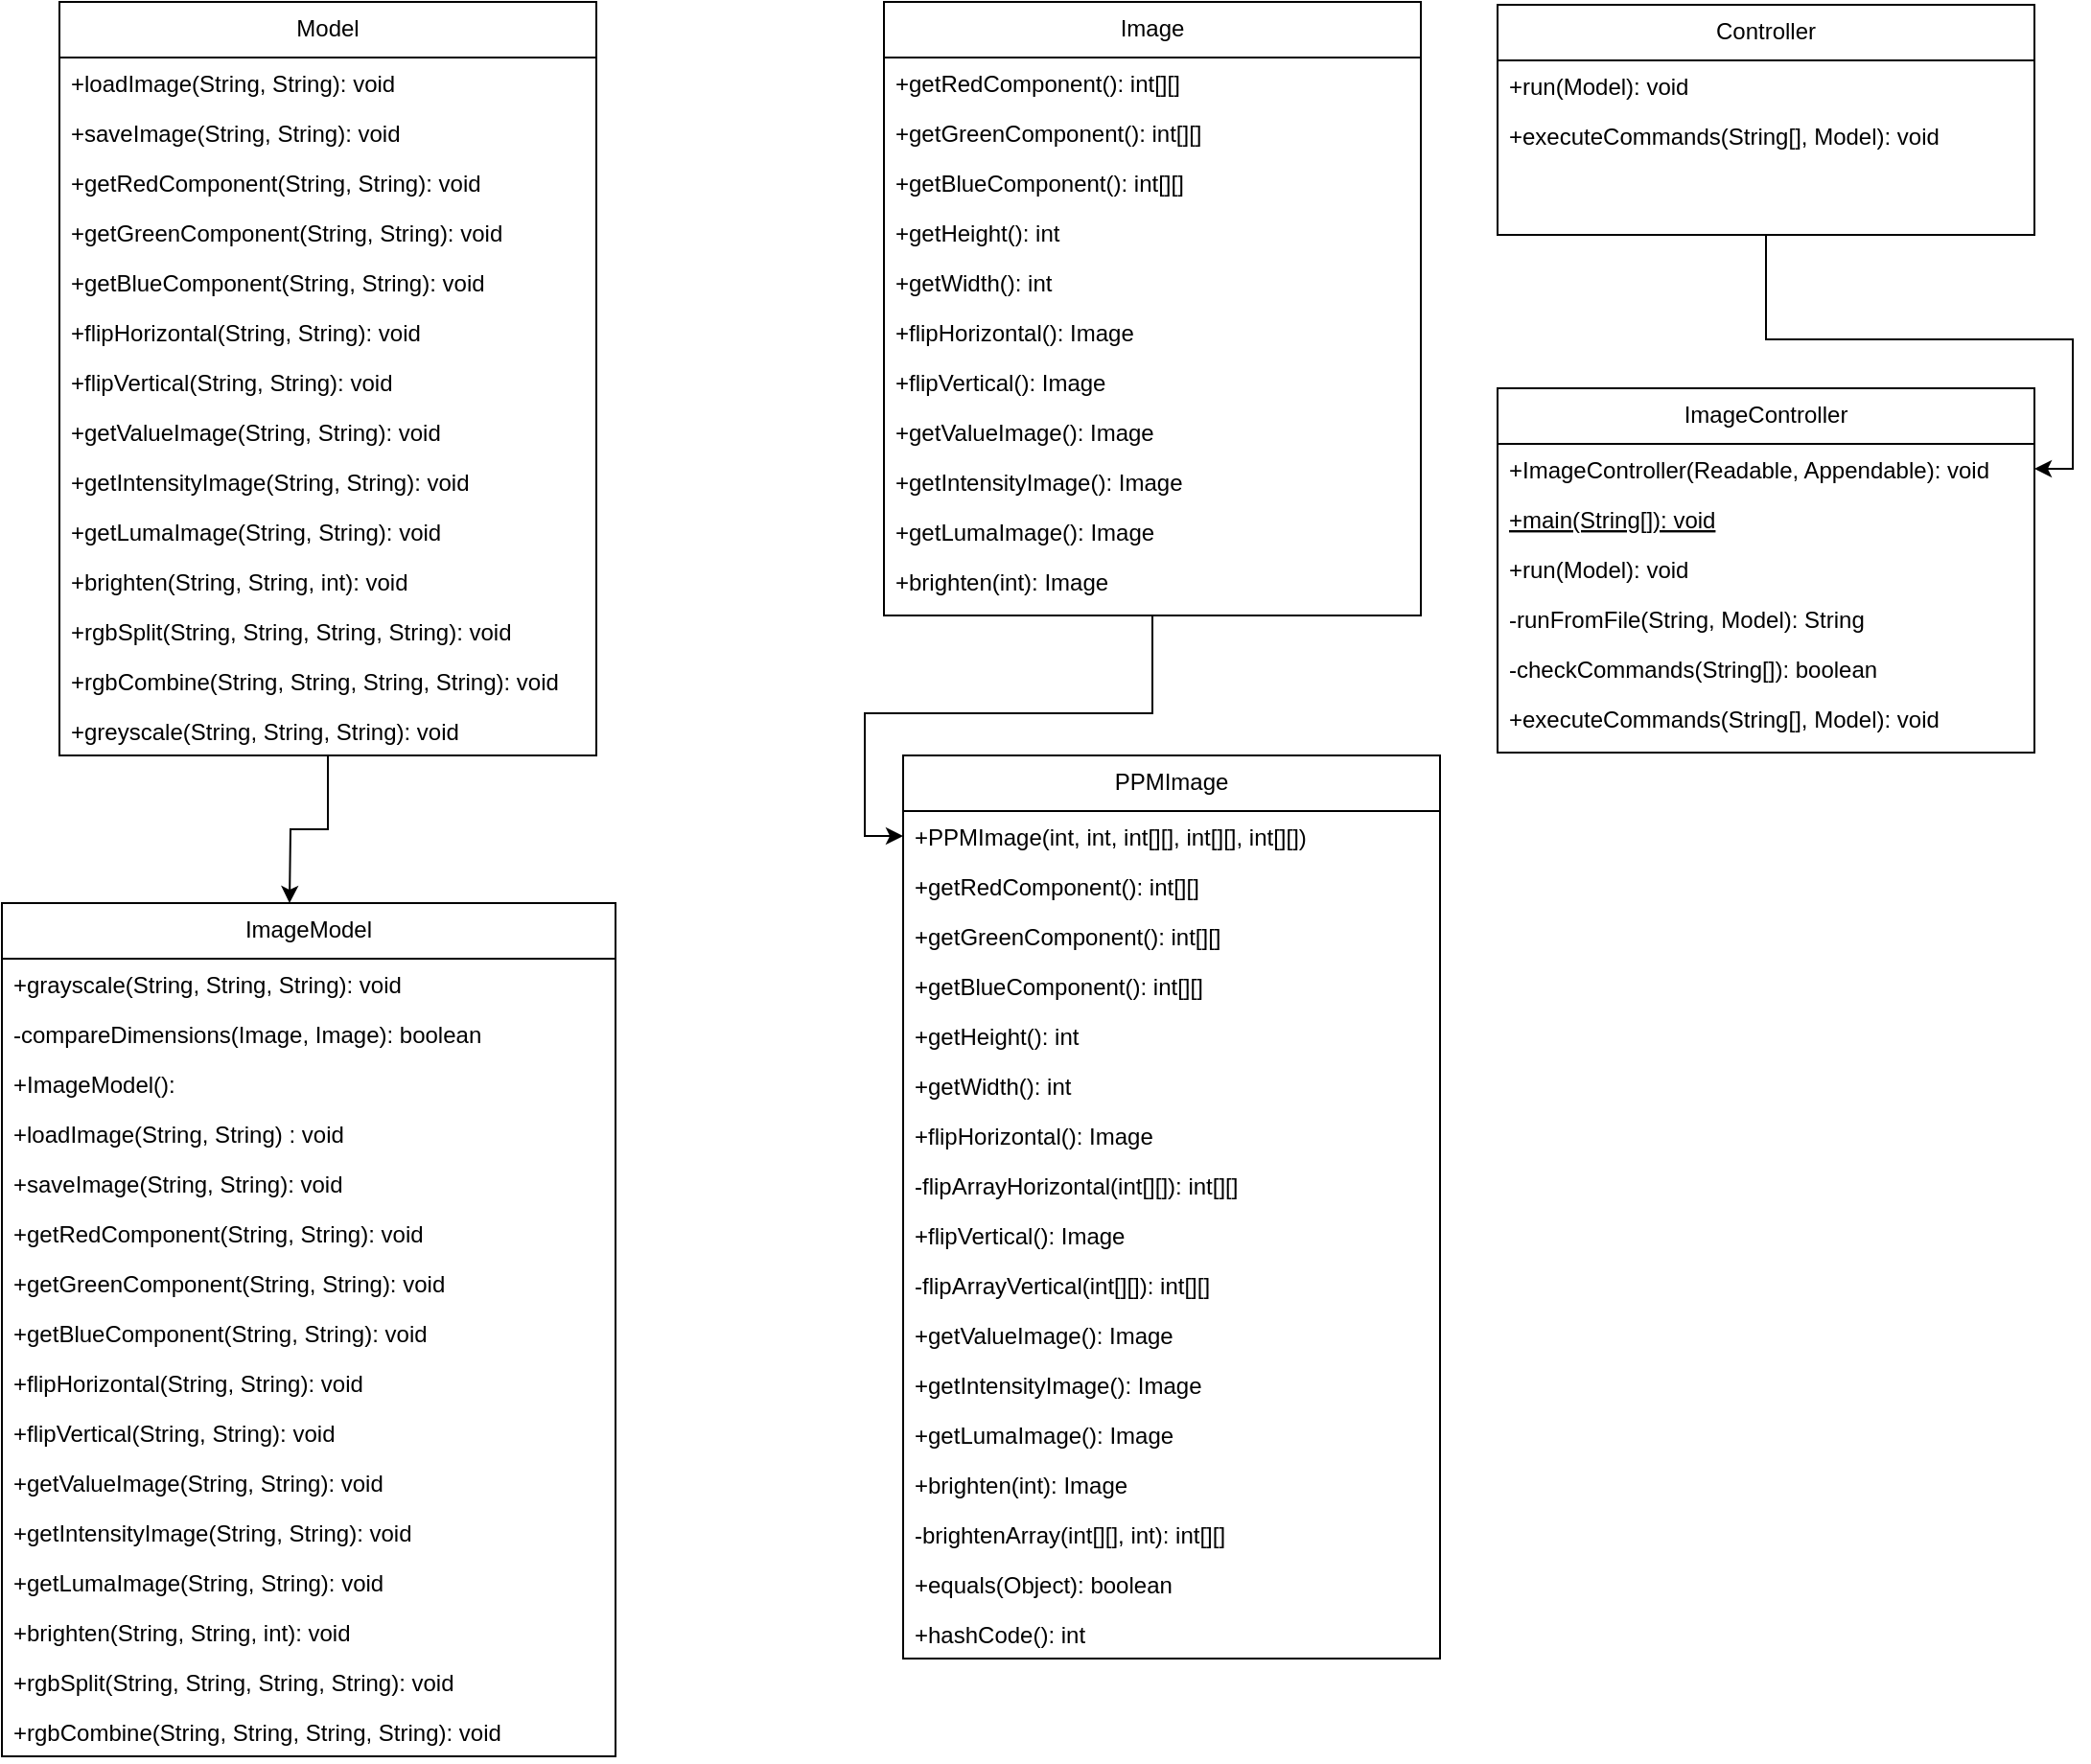 <mxfile version="21.0.6" type="github">
  <diagram id="C5RBs43oDa-KdzZeNtuy" name="Page-1">
    <mxGraphModel dx="3279" dy="1135" grid="1" gridSize="10" guides="1" tooltips="1" connect="1" arrows="1" fold="1" page="1" pageScale="1" pageWidth="827" pageHeight="1169" math="0" shadow="0">
      <root>
        <mxCell id="WIyWlLk6GJQsqaUBKTNV-0" />
        <mxCell id="WIyWlLk6GJQsqaUBKTNV-1" parent="WIyWlLk6GJQsqaUBKTNV-0" />
        <mxCell id="NI7jRPyzwke9U2gwdfVe-52" style="edgeStyle=orthogonalEdgeStyle;rounded=0;orthogonalLoop=1;jettySize=auto;html=1;entryX=0.5;entryY=0;entryDx=0;entryDy=0;" parent="WIyWlLk6GJQsqaUBKTNV-1" source="NI7jRPyzwke9U2gwdfVe-32" edge="1">
          <mxGeometry relative="1" as="geometry">
            <mxPoint x="-270" y="550" as="targetPoint" />
          </mxGeometry>
        </mxCell>
        <mxCell id="NI7jRPyzwke9U2gwdfVe-32" value="Model" style="swimlane;fontStyle=0;align=center;verticalAlign=top;childLayout=stackLayout;horizontal=1;startSize=29;horizontalStack=0;resizeParent=1;resizeLast=0;collapsible=1;marginBottom=0;rounded=0;shadow=0;strokeWidth=1;" parent="WIyWlLk6GJQsqaUBKTNV-1" vertex="1">
          <mxGeometry x="-390" y="80" width="280" height="393" as="geometry">
            <mxRectangle x="550" y="140" width="160" height="26" as="alternateBounds" />
          </mxGeometry>
        </mxCell>
        <mxCell id="o1w42rzj_JhDo4H0_FvO-0" value="+loadImage(String, String): void" style="text;align=left;verticalAlign=top;spacingLeft=4;spacingRight=4;overflow=hidden;rotatable=0;points=[[0,0.5],[1,0.5]];portConstraint=eastwest;" vertex="1" parent="NI7jRPyzwke9U2gwdfVe-32">
          <mxGeometry y="29" width="280" height="26" as="geometry" />
        </mxCell>
        <mxCell id="o1w42rzj_JhDo4H0_FvO-1" value="+saveImage(String, String): void" style="text;align=left;verticalAlign=top;spacingLeft=4;spacingRight=4;overflow=hidden;rotatable=0;points=[[0,0.5],[1,0.5]];portConstraint=eastwest;" vertex="1" parent="NI7jRPyzwke9U2gwdfVe-32">
          <mxGeometry y="55" width="280" height="26" as="geometry" />
        </mxCell>
        <mxCell id="NI7jRPyzwke9U2gwdfVe-34" value="+getRedComponent(String, String): void" style="text;align=left;verticalAlign=top;spacingLeft=4;spacingRight=4;overflow=hidden;rotatable=0;points=[[0,0.5],[1,0.5]];portConstraint=eastwest;" parent="NI7jRPyzwke9U2gwdfVe-32" vertex="1">
          <mxGeometry y="81" width="280" height="26" as="geometry" />
        </mxCell>
        <mxCell id="NI7jRPyzwke9U2gwdfVe-35" value="+getGreenComponent(String, String): void" style="text;align=left;verticalAlign=top;spacingLeft=4;spacingRight=4;overflow=hidden;rotatable=0;points=[[0,0.5],[1,0.5]];portConstraint=eastwest;rounded=0;shadow=0;html=0;" parent="NI7jRPyzwke9U2gwdfVe-32" vertex="1">
          <mxGeometry y="107" width="280" height="26" as="geometry" />
        </mxCell>
        <mxCell id="NI7jRPyzwke9U2gwdfVe-36" value="+getBlueComponent(String, String): void" style="text;align=left;verticalAlign=top;spacingLeft=4;spacingRight=4;overflow=hidden;rotatable=0;points=[[0,0.5],[1,0.5]];portConstraint=eastwest;rounded=0;shadow=0;html=0;" parent="NI7jRPyzwke9U2gwdfVe-32" vertex="1">
          <mxGeometry y="133" width="280" height="26" as="geometry" />
        </mxCell>
        <mxCell id="NI7jRPyzwke9U2gwdfVe-37" value="+flipHorizontal(String, String): void" style="text;align=left;verticalAlign=top;spacingLeft=4;spacingRight=4;overflow=hidden;rotatable=0;points=[[0,0.5],[1,0.5]];portConstraint=eastwest;rounded=0;shadow=0;html=0;" parent="NI7jRPyzwke9U2gwdfVe-32" vertex="1">
          <mxGeometry y="159" width="280" height="26" as="geometry" />
        </mxCell>
        <mxCell id="NI7jRPyzwke9U2gwdfVe-38" value="+flipVertical(String, String): void" style="text;align=left;verticalAlign=top;spacingLeft=4;spacingRight=4;overflow=hidden;rotatable=0;points=[[0,0.5],[1,0.5]];portConstraint=eastwest;rounded=0;shadow=0;html=0;" parent="NI7jRPyzwke9U2gwdfVe-32" vertex="1">
          <mxGeometry y="185" width="280" height="26" as="geometry" />
        </mxCell>
        <mxCell id="NI7jRPyzwke9U2gwdfVe-39" value="+getValueImage(String, String): void" style="text;align=left;verticalAlign=top;spacingLeft=4;spacingRight=4;overflow=hidden;rotatable=0;points=[[0,0.5],[1,0.5]];portConstraint=eastwest;rounded=0;shadow=0;html=0;" parent="NI7jRPyzwke9U2gwdfVe-32" vertex="1">
          <mxGeometry y="211" width="280" height="26" as="geometry" />
        </mxCell>
        <mxCell id="NI7jRPyzwke9U2gwdfVe-40" value="+getIntensityImage(String, String): void" style="text;align=left;verticalAlign=top;spacingLeft=4;spacingRight=4;overflow=hidden;rotatable=0;points=[[0,0.5],[1,0.5]];portConstraint=eastwest;rounded=0;shadow=0;html=0;" parent="NI7jRPyzwke9U2gwdfVe-32" vertex="1">
          <mxGeometry y="237" width="280" height="26" as="geometry" />
        </mxCell>
        <mxCell id="NI7jRPyzwke9U2gwdfVe-41" value="+getLumaImage(String, String): void" style="text;align=left;verticalAlign=top;spacingLeft=4;spacingRight=4;overflow=hidden;rotatable=0;points=[[0,0.5],[1,0.5]];portConstraint=eastwest;rounded=0;shadow=0;html=0;" parent="NI7jRPyzwke9U2gwdfVe-32" vertex="1">
          <mxGeometry y="263" width="280" height="26" as="geometry" />
        </mxCell>
        <mxCell id="o1w42rzj_JhDo4H0_FvO-2" value="+brighten(String, String, int): void" style="text;align=left;verticalAlign=top;spacingLeft=4;spacingRight=4;overflow=hidden;rotatable=0;points=[[0,0.5],[1,0.5]];portConstraint=eastwest;rounded=0;shadow=0;html=0;" vertex="1" parent="NI7jRPyzwke9U2gwdfVe-32">
          <mxGeometry y="289" width="280" height="26" as="geometry" />
        </mxCell>
        <mxCell id="o1w42rzj_JhDo4H0_FvO-3" value="+rgbSplit(String, String, String, String): void" style="text;align=left;verticalAlign=top;spacingLeft=4;spacingRight=4;overflow=hidden;rotatable=0;points=[[0,0.5],[1,0.5]];portConstraint=eastwest;rounded=0;shadow=0;html=0;" vertex="1" parent="NI7jRPyzwke9U2gwdfVe-32">
          <mxGeometry y="315" width="280" height="26" as="geometry" />
        </mxCell>
        <mxCell id="o1w42rzj_JhDo4H0_FvO-4" value="+rgbCombine(String, String, String, String): void" style="text;align=left;verticalAlign=top;spacingLeft=4;spacingRight=4;overflow=hidden;rotatable=0;points=[[0,0.5],[1,0.5]];portConstraint=eastwest;rounded=0;shadow=0;html=0;" vertex="1" parent="NI7jRPyzwke9U2gwdfVe-32">
          <mxGeometry y="341" width="280" height="26" as="geometry" />
        </mxCell>
        <mxCell id="o1w42rzj_JhDo4H0_FvO-5" value="+greyscale(String, String, String): void" style="text;align=left;verticalAlign=top;spacingLeft=4;spacingRight=4;overflow=hidden;rotatable=0;points=[[0,0.5],[1,0.5]];portConstraint=eastwest;rounded=0;shadow=0;html=0;" vertex="1" parent="NI7jRPyzwke9U2gwdfVe-32">
          <mxGeometry y="367" width="280" height="26" as="geometry" />
        </mxCell>
        <mxCell id="NI7jRPyzwke9U2gwdfVe-42" value="ImageModel" style="swimlane;fontStyle=0;align=center;verticalAlign=top;childLayout=stackLayout;horizontal=1;startSize=29;horizontalStack=0;resizeParent=1;resizeLast=0;collapsible=1;marginBottom=0;rounded=0;shadow=0;strokeWidth=1;" parent="WIyWlLk6GJQsqaUBKTNV-1" vertex="1">
          <mxGeometry x="-420" y="550" width="320" height="445" as="geometry">
            <mxRectangle x="550" y="140" width="160" height="26" as="alternateBounds" />
          </mxGeometry>
        </mxCell>
        <mxCell id="o1w42rzj_JhDo4H0_FvO-12" value="+grayscale(String, String, String): void" style="text;align=left;verticalAlign=top;spacingLeft=4;spacingRight=4;overflow=hidden;rotatable=0;points=[[0,0.5],[1,0.5]];portConstraint=eastwest;rounded=0;shadow=0;html=0;" vertex="1" parent="NI7jRPyzwke9U2gwdfVe-42">
          <mxGeometry y="29" width="320" height="26" as="geometry" />
        </mxCell>
        <mxCell id="o1w42rzj_JhDo4H0_FvO-29" value="-compareDimensions(Image, Image): boolean" style="text;align=left;verticalAlign=top;spacingLeft=4;spacingRight=4;overflow=hidden;rotatable=0;points=[[0,0.5],[1,0.5]];portConstraint=eastwest;rounded=0;shadow=0;html=0;" vertex="1" parent="NI7jRPyzwke9U2gwdfVe-42">
          <mxGeometry y="55" width="320" height="26" as="geometry" />
        </mxCell>
        <mxCell id="NI7jRPyzwke9U2gwdfVe-44" value="+ImageModel(): " style="text;align=left;verticalAlign=top;spacingLeft=4;spacingRight=4;overflow=hidden;rotatable=0;points=[[0,0.5],[1,0.5]];portConstraint=eastwest;" parent="NI7jRPyzwke9U2gwdfVe-42" vertex="1">
          <mxGeometry y="81" width="320" height="26" as="geometry" />
        </mxCell>
        <mxCell id="NI7jRPyzwke9U2gwdfVe-45" value="+loadImage(String, String) : void" style="text;align=left;verticalAlign=top;spacingLeft=4;spacingRight=4;overflow=hidden;rotatable=0;points=[[0,0.5],[1,0.5]];portConstraint=eastwest;rounded=0;shadow=0;html=0;" parent="NI7jRPyzwke9U2gwdfVe-42" vertex="1">
          <mxGeometry y="107" width="320" height="26" as="geometry" />
        </mxCell>
        <mxCell id="NI7jRPyzwke9U2gwdfVe-46" value="+saveImage(String, String): void" style="text;align=left;verticalAlign=top;spacingLeft=4;spacingRight=4;overflow=hidden;rotatable=0;points=[[0,0.5],[1,0.5]];portConstraint=eastwest;rounded=0;shadow=0;html=0;" parent="NI7jRPyzwke9U2gwdfVe-42" vertex="1">
          <mxGeometry y="133" width="320" height="26" as="geometry" />
        </mxCell>
        <mxCell id="NI7jRPyzwke9U2gwdfVe-47" value="+getRedComponent(String, String): void" style="text;align=left;verticalAlign=top;spacingLeft=4;spacingRight=4;overflow=hidden;rotatable=0;points=[[0,0.5],[1,0.5]];portConstraint=eastwest;rounded=0;shadow=0;html=0;" parent="NI7jRPyzwke9U2gwdfVe-42" vertex="1">
          <mxGeometry y="159" width="320" height="26" as="geometry" />
        </mxCell>
        <mxCell id="NI7jRPyzwke9U2gwdfVe-48" value="+getGreenComponent(String, String): void" style="text;align=left;verticalAlign=top;spacingLeft=4;spacingRight=4;overflow=hidden;rotatable=0;points=[[0,0.5],[1,0.5]];portConstraint=eastwest;rounded=0;shadow=0;html=0;" parent="NI7jRPyzwke9U2gwdfVe-42" vertex="1">
          <mxGeometry y="185" width="320" height="26" as="geometry" />
        </mxCell>
        <mxCell id="NI7jRPyzwke9U2gwdfVe-49" value="+getBlueComponent(String, String): void" style="text;align=left;verticalAlign=top;spacingLeft=4;spacingRight=4;overflow=hidden;rotatable=0;points=[[0,0.5],[1,0.5]];portConstraint=eastwest;rounded=0;shadow=0;html=0;" parent="NI7jRPyzwke9U2gwdfVe-42" vertex="1">
          <mxGeometry y="211" width="320" height="26" as="geometry" />
        </mxCell>
        <mxCell id="NI7jRPyzwke9U2gwdfVe-50" value="+flipHorizontal(String, String): void" style="text;align=left;verticalAlign=top;spacingLeft=4;spacingRight=4;overflow=hidden;rotatable=0;points=[[0,0.5],[1,0.5]];portConstraint=eastwest;rounded=0;shadow=0;html=0;" parent="NI7jRPyzwke9U2gwdfVe-42" vertex="1">
          <mxGeometry y="237" width="320" height="26" as="geometry" />
        </mxCell>
        <mxCell id="NI7jRPyzwke9U2gwdfVe-51" value="+flipVertical(String, String): void" style="text;align=left;verticalAlign=top;spacingLeft=4;spacingRight=4;overflow=hidden;rotatable=0;points=[[0,0.5],[1,0.5]];portConstraint=eastwest;rounded=0;shadow=0;html=0;" parent="NI7jRPyzwke9U2gwdfVe-42" vertex="1">
          <mxGeometry y="263" width="320" height="26" as="geometry" />
        </mxCell>
        <mxCell id="o1w42rzj_JhDo4H0_FvO-6" value="+getValueImage(String, String): void" style="text;align=left;verticalAlign=top;spacingLeft=4;spacingRight=4;overflow=hidden;rotatable=0;points=[[0,0.5],[1,0.5]];portConstraint=eastwest;rounded=0;shadow=0;html=0;" vertex="1" parent="NI7jRPyzwke9U2gwdfVe-42">
          <mxGeometry y="289" width="320" height="26" as="geometry" />
        </mxCell>
        <mxCell id="o1w42rzj_JhDo4H0_FvO-7" value="+getIntensityImage(String, String): void" style="text;align=left;verticalAlign=top;spacingLeft=4;spacingRight=4;overflow=hidden;rotatable=0;points=[[0,0.5],[1,0.5]];portConstraint=eastwest;rounded=0;shadow=0;html=0;" vertex="1" parent="NI7jRPyzwke9U2gwdfVe-42">
          <mxGeometry y="315" width="320" height="26" as="geometry" />
        </mxCell>
        <mxCell id="o1w42rzj_JhDo4H0_FvO-8" value="+getLumaImage(String, String): void" style="text;align=left;verticalAlign=top;spacingLeft=4;spacingRight=4;overflow=hidden;rotatable=0;points=[[0,0.5],[1,0.5]];portConstraint=eastwest;rounded=0;shadow=0;html=0;" vertex="1" parent="NI7jRPyzwke9U2gwdfVe-42">
          <mxGeometry y="341" width="320" height="26" as="geometry" />
        </mxCell>
        <mxCell id="o1w42rzj_JhDo4H0_FvO-9" value="+brighten(String, String, int): void" style="text;align=left;verticalAlign=top;spacingLeft=4;spacingRight=4;overflow=hidden;rotatable=0;points=[[0,0.5],[1,0.5]];portConstraint=eastwest;rounded=0;shadow=0;html=0;" vertex="1" parent="NI7jRPyzwke9U2gwdfVe-42">
          <mxGeometry y="367" width="320" height="26" as="geometry" />
        </mxCell>
        <mxCell id="o1w42rzj_JhDo4H0_FvO-10" value="+rgbSplit(String, String, String, String): void" style="text;align=left;verticalAlign=top;spacingLeft=4;spacingRight=4;overflow=hidden;rotatable=0;points=[[0,0.5],[1,0.5]];portConstraint=eastwest;rounded=0;shadow=0;html=0;" vertex="1" parent="NI7jRPyzwke9U2gwdfVe-42">
          <mxGeometry y="393" width="320" height="26" as="geometry" />
        </mxCell>
        <mxCell id="o1w42rzj_JhDo4H0_FvO-11" value="+rgbCombine(String, String, String, String): void" style="text;align=left;verticalAlign=top;spacingLeft=4;spacingRight=4;overflow=hidden;rotatable=0;points=[[0,0.5],[1,0.5]];portConstraint=eastwest;rounded=0;shadow=0;html=0;" vertex="1" parent="NI7jRPyzwke9U2gwdfVe-42">
          <mxGeometry y="419" width="320" height="26" as="geometry" />
        </mxCell>
        <mxCell id="o1w42rzj_JhDo4H0_FvO-65" value="" style="edgeStyle=orthogonalEdgeStyle;rounded=0;orthogonalLoop=1;jettySize=auto;html=1;" edge="1" parent="WIyWlLk6GJQsqaUBKTNV-1" source="o1w42rzj_JhDo4H0_FvO-31" target="o1w42rzj_JhDo4H0_FvO-58">
          <mxGeometry relative="1" as="geometry" />
        </mxCell>
        <mxCell id="o1w42rzj_JhDo4H0_FvO-31" value="Image" style="swimlane;fontStyle=0;align=center;verticalAlign=top;childLayout=stackLayout;horizontal=1;startSize=29;horizontalStack=0;resizeParent=1;resizeLast=0;collapsible=1;marginBottom=0;rounded=0;shadow=0;strokeWidth=1;" vertex="1" parent="WIyWlLk6GJQsqaUBKTNV-1">
          <mxGeometry x="40" y="80" width="280" height="320" as="geometry">
            <mxRectangle x="550" y="140" width="160" height="26" as="alternateBounds" />
          </mxGeometry>
        </mxCell>
        <mxCell id="o1w42rzj_JhDo4H0_FvO-32" value="+getRedComponent(): int[][]" style="text;align=left;verticalAlign=top;spacingLeft=4;spacingRight=4;overflow=hidden;rotatable=0;points=[[0,0.5],[1,0.5]];portConstraint=eastwest;" vertex="1" parent="o1w42rzj_JhDo4H0_FvO-31">
          <mxGeometry y="29" width="280" height="26" as="geometry" />
        </mxCell>
        <mxCell id="o1w42rzj_JhDo4H0_FvO-33" value="+getGreenComponent(): int[][]" style="text;align=left;verticalAlign=top;spacingLeft=4;spacingRight=4;overflow=hidden;rotatable=0;points=[[0,0.5],[1,0.5]];portConstraint=eastwest;" vertex="1" parent="o1w42rzj_JhDo4H0_FvO-31">
          <mxGeometry y="55" width="280" height="26" as="geometry" />
        </mxCell>
        <mxCell id="o1w42rzj_JhDo4H0_FvO-34" value="+getBlueComponent(): int[][]" style="text;align=left;verticalAlign=top;spacingLeft=4;spacingRight=4;overflow=hidden;rotatable=0;points=[[0,0.5],[1,0.5]];portConstraint=eastwest;" vertex="1" parent="o1w42rzj_JhDo4H0_FvO-31">
          <mxGeometry y="81" width="280" height="26" as="geometry" />
        </mxCell>
        <mxCell id="o1w42rzj_JhDo4H0_FvO-35" value="+getHeight(): int" style="text;align=left;verticalAlign=top;spacingLeft=4;spacingRight=4;overflow=hidden;rotatable=0;points=[[0,0.5],[1,0.5]];portConstraint=eastwest;rounded=0;shadow=0;html=0;" vertex="1" parent="o1w42rzj_JhDo4H0_FvO-31">
          <mxGeometry y="107" width="280" height="26" as="geometry" />
        </mxCell>
        <mxCell id="o1w42rzj_JhDo4H0_FvO-36" value="+getWidth(): int" style="text;align=left;verticalAlign=top;spacingLeft=4;spacingRight=4;overflow=hidden;rotatable=0;points=[[0,0.5],[1,0.5]];portConstraint=eastwest;rounded=0;shadow=0;html=0;" vertex="1" parent="o1w42rzj_JhDo4H0_FvO-31">
          <mxGeometry y="133" width="280" height="26" as="geometry" />
        </mxCell>
        <mxCell id="o1w42rzj_JhDo4H0_FvO-37" value="+flipHorizontal(): Image" style="text;align=left;verticalAlign=top;spacingLeft=4;spacingRight=4;overflow=hidden;rotatable=0;points=[[0,0.5],[1,0.5]];portConstraint=eastwest;rounded=0;shadow=0;html=0;" vertex="1" parent="o1w42rzj_JhDo4H0_FvO-31">
          <mxGeometry y="159" width="280" height="26" as="geometry" />
        </mxCell>
        <mxCell id="o1w42rzj_JhDo4H0_FvO-38" value="+flipVertical(): Image" style="text;align=left;verticalAlign=top;spacingLeft=4;spacingRight=4;overflow=hidden;rotatable=0;points=[[0,0.5],[1,0.5]];portConstraint=eastwest;rounded=0;shadow=0;html=0;" vertex="1" parent="o1w42rzj_JhDo4H0_FvO-31">
          <mxGeometry y="185" width="280" height="26" as="geometry" />
        </mxCell>
        <mxCell id="o1w42rzj_JhDo4H0_FvO-39" value="+getValueImage(): Image" style="text;align=left;verticalAlign=top;spacingLeft=4;spacingRight=4;overflow=hidden;rotatable=0;points=[[0,0.5],[1,0.5]];portConstraint=eastwest;rounded=0;shadow=0;html=0;" vertex="1" parent="o1w42rzj_JhDo4H0_FvO-31">
          <mxGeometry y="211" width="280" height="26" as="geometry" />
        </mxCell>
        <mxCell id="o1w42rzj_JhDo4H0_FvO-40" value="+getIntensityImage(): Image" style="text;align=left;verticalAlign=top;spacingLeft=4;spacingRight=4;overflow=hidden;rotatable=0;points=[[0,0.5],[1,0.5]];portConstraint=eastwest;rounded=0;shadow=0;html=0;" vertex="1" parent="o1w42rzj_JhDo4H0_FvO-31">
          <mxGeometry y="237" width="280" height="26" as="geometry" />
        </mxCell>
        <mxCell id="o1w42rzj_JhDo4H0_FvO-41" value="+getLumaImage(): Image" style="text;align=left;verticalAlign=top;spacingLeft=4;spacingRight=4;overflow=hidden;rotatable=0;points=[[0,0.5],[1,0.5]];portConstraint=eastwest;rounded=0;shadow=0;html=0;" vertex="1" parent="o1w42rzj_JhDo4H0_FvO-31">
          <mxGeometry y="263" width="280" height="26" as="geometry" />
        </mxCell>
        <mxCell id="o1w42rzj_JhDo4H0_FvO-42" value="+brighten(int): Image" style="text;align=left;verticalAlign=top;spacingLeft=4;spacingRight=4;overflow=hidden;rotatable=0;points=[[0,0.5],[1,0.5]];portConstraint=eastwest;rounded=0;shadow=0;html=0;" vertex="1" parent="o1w42rzj_JhDo4H0_FvO-31">
          <mxGeometry y="289" width="280" height="26" as="geometry" />
        </mxCell>
        <mxCell id="o1w42rzj_JhDo4H0_FvO-46" value="PPMImage" style="swimlane;fontStyle=0;align=center;verticalAlign=top;childLayout=stackLayout;horizontal=1;startSize=29;horizontalStack=0;resizeParent=1;resizeLast=0;collapsible=1;marginBottom=0;rounded=0;shadow=0;strokeWidth=1;" vertex="1" parent="WIyWlLk6GJQsqaUBKTNV-1">
          <mxGeometry x="50" y="473" width="280" height="471" as="geometry">
            <mxRectangle x="550" y="140" width="160" height="26" as="alternateBounds" />
          </mxGeometry>
        </mxCell>
        <mxCell id="o1w42rzj_JhDo4H0_FvO-58" value="+PPMImage(int, int, int[][], int[][], int[][])" style="text;align=left;verticalAlign=top;spacingLeft=4;spacingRight=4;overflow=hidden;rotatable=0;points=[[0,0.5],[1,0.5]];portConstraint=eastwest;" vertex="1" parent="o1w42rzj_JhDo4H0_FvO-46">
          <mxGeometry y="29" width="280" height="26" as="geometry" />
        </mxCell>
        <mxCell id="o1w42rzj_JhDo4H0_FvO-47" value="+getRedComponent(): int[][]" style="text;align=left;verticalAlign=top;spacingLeft=4;spacingRight=4;overflow=hidden;rotatable=0;points=[[0,0.5],[1,0.5]];portConstraint=eastwest;" vertex="1" parent="o1w42rzj_JhDo4H0_FvO-46">
          <mxGeometry y="55" width="280" height="26" as="geometry" />
        </mxCell>
        <mxCell id="o1w42rzj_JhDo4H0_FvO-48" value="+getGreenComponent(): int[][]" style="text;align=left;verticalAlign=top;spacingLeft=4;spacingRight=4;overflow=hidden;rotatable=0;points=[[0,0.5],[1,0.5]];portConstraint=eastwest;" vertex="1" parent="o1w42rzj_JhDo4H0_FvO-46">
          <mxGeometry y="81" width="280" height="26" as="geometry" />
        </mxCell>
        <mxCell id="o1w42rzj_JhDo4H0_FvO-49" value="+getBlueComponent(): int[][]" style="text;align=left;verticalAlign=top;spacingLeft=4;spacingRight=4;overflow=hidden;rotatable=0;points=[[0,0.5],[1,0.5]];portConstraint=eastwest;" vertex="1" parent="o1w42rzj_JhDo4H0_FvO-46">
          <mxGeometry y="107" width="280" height="26" as="geometry" />
        </mxCell>
        <mxCell id="o1w42rzj_JhDo4H0_FvO-50" value="+getHeight(): int" style="text;align=left;verticalAlign=top;spacingLeft=4;spacingRight=4;overflow=hidden;rotatable=0;points=[[0,0.5],[1,0.5]];portConstraint=eastwest;rounded=0;shadow=0;html=0;" vertex="1" parent="o1w42rzj_JhDo4H0_FvO-46">
          <mxGeometry y="133" width="280" height="26" as="geometry" />
        </mxCell>
        <mxCell id="o1w42rzj_JhDo4H0_FvO-51" value="+getWidth(): int" style="text;align=left;verticalAlign=top;spacingLeft=4;spacingRight=4;overflow=hidden;rotatable=0;points=[[0,0.5],[1,0.5]];portConstraint=eastwest;rounded=0;shadow=0;html=0;" vertex="1" parent="o1w42rzj_JhDo4H0_FvO-46">
          <mxGeometry y="159" width="280" height="26" as="geometry" />
        </mxCell>
        <mxCell id="o1w42rzj_JhDo4H0_FvO-52" value="+flipHorizontal(): Image" style="text;align=left;verticalAlign=top;spacingLeft=4;spacingRight=4;overflow=hidden;rotatable=0;points=[[0,0.5],[1,0.5]];portConstraint=eastwest;rounded=0;shadow=0;html=0;" vertex="1" parent="o1w42rzj_JhDo4H0_FvO-46">
          <mxGeometry y="185" width="280" height="26" as="geometry" />
        </mxCell>
        <mxCell id="o1w42rzj_JhDo4H0_FvO-59" value="-flipArrayHorizontal(int[][]): int[][]" style="text;align=left;verticalAlign=top;spacingLeft=4;spacingRight=4;overflow=hidden;rotatable=0;points=[[0,0.5],[1,0.5]];portConstraint=eastwest;rounded=0;shadow=0;html=0;" vertex="1" parent="o1w42rzj_JhDo4H0_FvO-46">
          <mxGeometry y="211" width="280" height="26" as="geometry" />
        </mxCell>
        <mxCell id="o1w42rzj_JhDo4H0_FvO-53" value="+flipVertical(): Image" style="text;align=left;verticalAlign=top;spacingLeft=4;spacingRight=4;overflow=hidden;rotatable=0;points=[[0,0.5],[1,0.5]];portConstraint=eastwest;rounded=0;shadow=0;html=0;" vertex="1" parent="o1w42rzj_JhDo4H0_FvO-46">
          <mxGeometry y="237" width="280" height="26" as="geometry" />
        </mxCell>
        <mxCell id="o1w42rzj_JhDo4H0_FvO-60" value="-flipArrayVertical(int[][]): int[][]" style="text;align=left;verticalAlign=top;spacingLeft=4;spacingRight=4;overflow=hidden;rotatable=0;points=[[0,0.5],[1,0.5]];portConstraint=eastwest;rounded=0;shadow=0;html=0;" vertex="1" parent="o1w42rzj_JhDo4H0_FvO-46">
          <mxGeometry y="263" width="280" height="26" as="geometry" />
        </mxCell>
        <mxCell id="o1w42rzj_JhDo4H0_FvO-54" value="+getValueImage(): Image" style="text;align=left;verticalAlign=top;spacingLeft=4;spacingRight=4;overflow=hidden;rotatable=0;points=[[0,0.5],[1,0.5]];portConstraint=eastwest;rounded=0;shadow=0;html=0;" vertex="1" parent="o1w42rzj_JhDo4H0_FvO-46">
          <mxGeometry y="289" width="280" height="26" as="geometry" />
        </mxCell>
        <mxCell id="o1w42rzj_JhDo4H0_FvO-55" value="+getIntensityImage(): Image" style="text;align=left;verticalAlign=top;spacingLeft=4;spacingRight=4;overflow=hidden;rotatable=0;points=[[0,0.5],[1,0.5]];portConstraint=eastwest;rounded=0;shadow=0;html=0;" vertex="1" parent="o1w42rzj_JhDo4H0_FvO-46">
          <mxGeometry y="315" width="280" height="26" as="geometry" />
        </mxCell>
        <mxCell id="o1w42rzj_JhDo4H0_FvO-56" value="+getLumaImage(): Image" style="text;align=left;verticalAlign=top;spacingLeft=4;spacingRight=4;overflow=hidden;rotatable=0;points=[[0,0.5],[1,0.5]];portConstraint=eastwest;rounded=0;shadow=0;html=0;" vertex="1" parent="o1w42rzj_JhDo4H0_FvO-46">
          <mxGeometry y="341" width="280" height="26" as="geometry" />
        </mxCell>
        <mxCell id="o1w42rzj_JhDo4H0_FvO-57" value="+brighten(int): Image" style="text;align=left;verticalAlign=top;spacingLeft=4;spacingRight=4;overflow=hidden;rotatable=0;points=[[0,0.5],[1,0.5]];portConstraint=eastwest;rounded=0;shadow=0;html=0;" vertex="1" parent="o1w42rzj_JhDo4H0_FvO-46">
          <mxGeometry y="367" width="280" height="26" as="geometry" />
        </mxCell>
        <mxCell id="o1w42rzj_JhDo4H0_FvO-61" value="-brightenArray(int[][], int): int[][]" style="text;align=left;verticalAlign=top;spacingLeft=4;spacingRight=4;overflow=hidden;rotatable=0;points=[[0,0.5],[1,0.5]];portConstraint=eastwest;rounded=0;shadow=0;html=0;" vertex="1" parent="o1w42rzj_JhDo4H0_FvO-46">
          <mxGeometry y="393" width="280" height="26" as="geometry" />
        </mxCell>
        <mxCell id="o1w42rzj_JhDo4H0_FvO-62" value="+equals(Object): boolean" style="text;align=left;verticalAlign=top;spacingLeft=4;spacingRight=4;overflow=hidden;rotatable=0;points=[[0,0.5],[1,0.5]];portConstraint=eastwest;rounded=0;shadow=0;html=0;" vertex="1" parent="o1w42rzj_JhDo4H0_FvO-46">
          <mxGeometry y="419" width="280" height="26" as="geometry" />
        </mxCell>
        <mxCell id="o1w42rzj_JhDo4H0_FvO-63" value="+hashCode(): int" style="text;align=left;verticalAlign=top;spacingLeft=4;spacingRight=4;overflow=hidden;rotatable=0;points=[[0,0.5],[1,0.5]];portConstraint=eastwest;rounded=0;shadow=0;html=0;" vertex="1" parent="o1w42rzj_JhDo4H0_FvO-46">
          <mxGeometry y="445" width="280" height="26" as="geometry" />
        </mxCell>
        <mxCell id="o1w42rzj_JhDo4H0_FvO-87" value="" style="edgeStyle=orthogonalEdgeStyle;rounded=0;orthogonalLoop=1;jettySize=auto;html=1;" edge="1" parent="WIyWlLk6GJQsqaUBKTNV-1" source="o1w42rzj_JhDo4H0_FvO-66" target="o1w42rzj_JhDo4H0_FvO-83">
          <mxGeometry relative="1" as="geometry" />
        </mxCell>
        <mxCell id="o1w42rzj_JhDo4H0_FvO-66" value="Controller" style="swimlane;fontStyle=0;align=center;verticalAlign=top;childLayout=stackLayout;horizontal=1;startSize=29;horizontalStack=0;resizeParent=1;resizeLast=0;collapsible=1;marginBottom=0;rounded=0;shadow=0;strokeWidth=1;" vertex="1" parent="WIyWlLk6GJQsqaUBKTNV-1">
          <mxGeometry x="360" y="81.5" width="280" height="120" as="geometry">
            <mxRectangle x="550" y="140" width="160" height="26" as="alternateBounds" />
          </mxGeometry>
        </mxCell>
        <mxCell id="o1w42rzj_JhDo4H0_FvO-67" value="+run(Model): void" style="text;align=left;verticalAlign=top;spacingLeft=4;spacingRight=4;overflow=hidden;rotatable=0;points=[[0,0.5],[1,0.5]];portConstraint=eastwest;" vertex="1" parent="o1w42rzj_JhDo4H0_FvO-66">
          <mxGeometry y="29" width="280" height="26" as="geometry" />
        </mxCell>
        <mxCell id="o1w42rzj_JhDo4H0_FvO-68" value="+executeCommands(String[], Model): void" style="text;align=left;verticalAlign=top;spacingLeft=4;spacingRight=4;overflow=hidden;rotatable=0;points=[[0,0.5],[1,0.5]];portConstraint=eastwest;" vertex="1" parent="o1w42rzj_JhDo4H0_FvO-66">
          <mxGeometry y="55" width="280" height="26" as="geometry" />
        </mxCell>
        <mxCell id="o1w42rzj_JhDo4H0_FvO-78" value="ImageController" style="swimlane;fontStyle=0;align=center;verticalAlign=top;childLayout=stackLayout;horizontal=1;startSize=29;horizontalStack=0;resizeParent=1;resizeLast=0;collapsible=1;marginBottom=0;rounded=0;shadow=0;strokeWidth=1;" vertex="1" parent="WIyWlLk6GJQsqaUBKTNV-1">
          <mxGeometry x="360" y="281.5" width="280" height="190" as="geometry">
            <mxRectangle x="550" y="140" width="160" height="26" as="alternateBounds" />
          </mxGeometry>
        </mxCell>
        <mxCell id="o1w42rzj_JhDo4H0_FvO-83" value="+ImageController(Readable, Appendable): void" style="text;align=left;verticalAlign=top;spacingLeft=4;spacingRight=4;overflow=hidden;rotatable=0;points=[[0,0.5],[1,0.5]];portConstraint=eastwest;" vertex="1" parent="o1w42rzj_JhDo4H0_FvO-78">
          <mxGeometry y="29" width="280" height="26" as="geometry" />
        </mxCell>
        <mxCell id="o1w42rzj_JhDo4H0_FvO-82" value="+main(String[]): void" style="text;align=left;verticalAlign=top;spacingLeft=4;spacingRight=4;overflow=hidden;rotatable=0;points=[[0,0.5],[1,0.5]];portConstraint=eastwest;fontStyle=4" vertex="1" parent="o1w42rzj_JhDo4H0_FvO-78">
          <mxGeometry y="55" width="280" height="26" as="geometry" />
        </mxCell>
        <mxCell id="o1w42rzj_JhDo4H0_FvO-79" value="+run(Model): void" style="text;align=left;verticalAlign=top;spacingLeft=4;spacingRight=4;overflow=hidden;rotatable=0;points=[[0,0.5],[1,0.5]];portConstraint=eastwest;" vertex="1" parent="o1w42rzj_JhDo4H0_FvO-78">
          <mxGeometry y="81" width="280" height="26" as="geometry" />
        </mxCell>
        <mxCell id="o1w42rzj_JhDo4H0_FvO-81" value="-runFromFile(String, Model): String" style="text;align=left;verticalAlign=top;spacingLeft=4;spacingRight=4;overflow=hidden;rotatable=0;points=[[0,0.5],[1,0.5]];portConstraint=eastwest;" vertex="1" parent="o1w42rzj_JhDo4H0_FvO-78">
          <mxGeometry y="107" width="280" height="26" as="geometry" />
        </mxCell>
        <mxCell id="o1w42rzj_JhDo4H0_FvO-86" value="-checkCommands(String[]): boolean" style="text;align=left;verticalAlign=top;spacingLeft=4;spacingRight=4;overflow=hidden;rotatable=0;points=[[0,0.5],[1,0.5]];portConstraint=eastwest;" vertex="1" parent="o1w42rzj_JhDo4H0_FvO-78">
          <mxGeometry y="133" width="280" height="26" as="geometry" />
        </mxCell>
        <mxCell id="o1w42rzj_JhDo4H0_FvO-80" value="+executeCommands(String[], Model): void" style="text;align=left;verticalAlign=top;spacingLeft=4;spacingRight=4;overflow=hidden;rotatable=0;points=[[0,0.5],[1,0.5]];portConstraint=eastwest;" vertex="1" parent="o1w42rzj_JhDo4H0_FvO-78">
          <mxGeometry y="159" width="280" height="26" as="geometry" />
        </mxCell>
      </root>
    </mxGraphModel>
  </diagram>
</mxfile>
